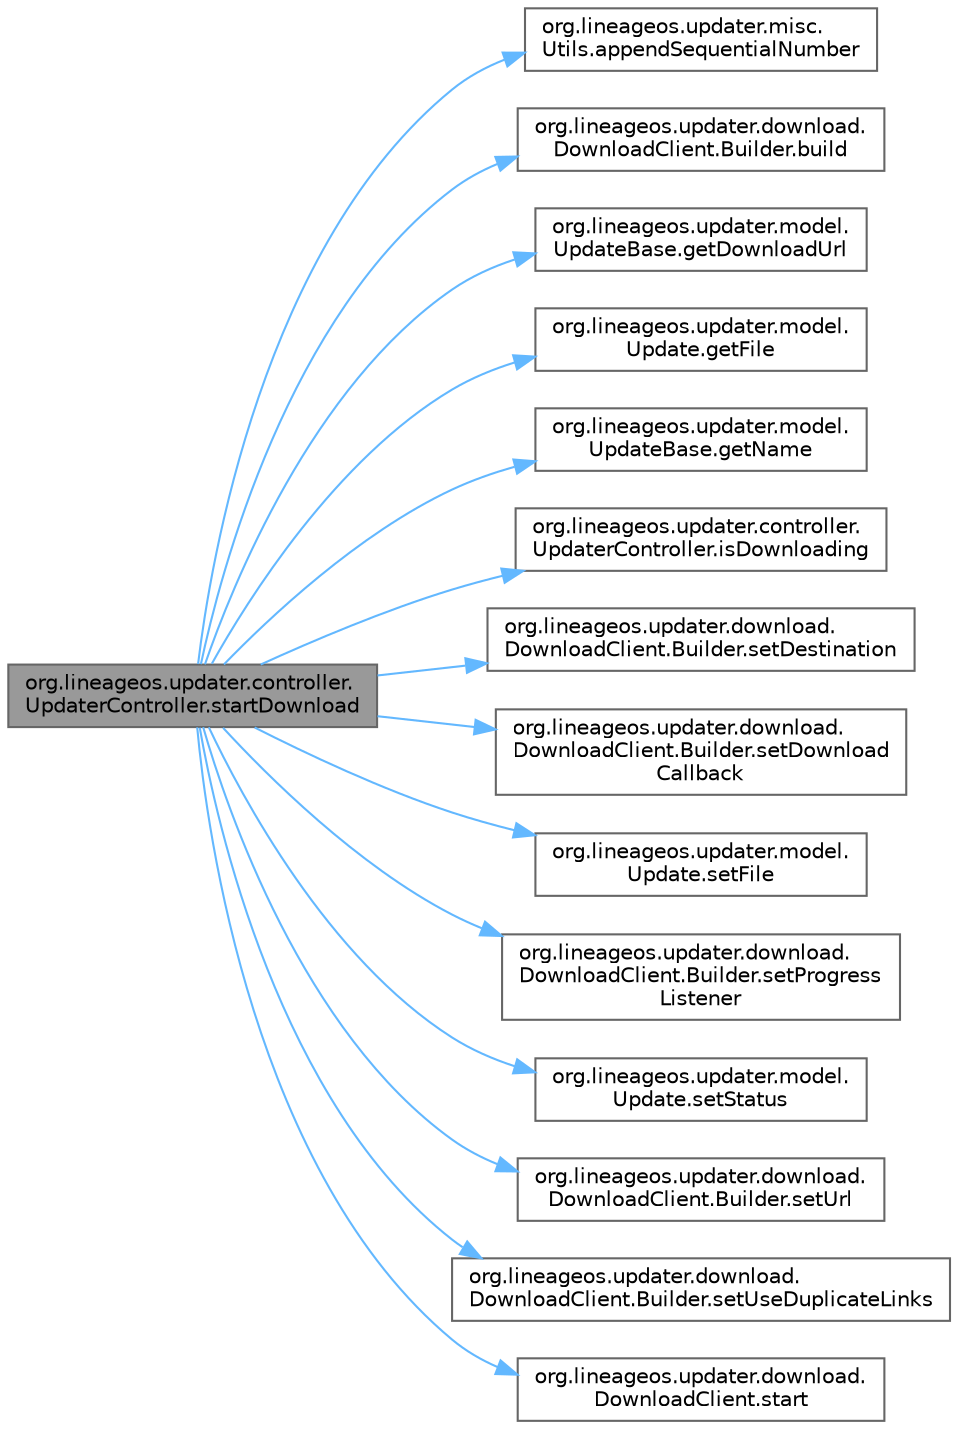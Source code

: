 digraph "org.lineageos.updater.controller.UpdaterController.startDownload"
{
 // LATEX_PDF_SIZE
  bgcolor="transparent";
  edge [fontname=Helvetica,fontsize=10,labelfontname=Helvetica,labelfontsize=10];
  node [fontname=Helvetica,fontsize=10,shape=box,height=0.2,width=0.4];
  rankdir="LR";
  Node1 [label="org.lineageos.updater.controller.\lUpdaterController.startDownload",height=0.2,width=0.4,color="gray40", fillcolor="grey60", style="filled", fontcolor="black",tooltip=" "];
  Node1 -> Node2 [color="steelblue1",style="solid"];
  Node2 [label="org.lineageos.updater.misc.\lUtils.appendSequentialNumber",height=0.2,width=0.4,color="grey40", fillcolor="white", style="filled",URL="$classorg_1_1lineageos_1_1updater_1_1misc_1_1_utils.html#ab84c2c09e2ba2e7b39ee77627695ff8e",tooltip=" "];
  Node1 -> Node3 [color="steelblue1",style="solid"];
  Node3 [label="org.lineageos.updater.download.\lDownloadClient.Builder.build",height=0.2,width=0.4,color="grey40", fillcolor="white", style="filled",URL="$classorg_1_1lineageos_1_1updater_1_1download_1_1_download_client_1_1_builder.html#a886b5124e823347a0cbb735bae71d797",tooltip=" "];
  Node1 -> Node4 [color="steelblue1",style="solid"];
  Node4 [label="org.lineageos.updater.model.\lUpdateBase.getDownloadUrl",height=0.2,width=0.4,color="grey40", fillcolor="white", style="filled",URL="$classorg_1_1lineageos_1_1updater_1_1model_1_1_update_base.html#a78e441788ee6ba7c9380d9576a5aed19",tooltip=" "];
  Node1 -> Node5 [color="steelblue1",style="solid"];
  Node5 [label="org.lineageos.updater.model.\lUpdate.getFile",height=0.2,width=0.4,color="grey40", fillcolor="white", style="filled",URL="$classorg_1_1lineageos_1_1updater_1_1model_1_1_update.html#a80ea64d79379427dcbb5e04b16219905",tooltip=" "];
  Node1 -> Node6 [color="steelblue1",style="solid"];
  Node6 [label="org.lineageos.updater.model.\lUpdateBase.getName",height=0.2,width=0.4,color="grey40", fillcolor="white", style="filled",URL="$classorg_1_1lineageos_1_1updater_1_1model_1_1_update_base.html#af0367a42c0fb21252b522999f8da28fa",tooltip=" "];
  Node1 -> Node7 [color="steelblue1",style="solid"];
  Node7 [label="org.lineageos.updater.controller.\lUpdaterController.isDownloading",height=0.2,width=0.4,color="grey40", fillcolor="white", style="filled",URL="$classorg_1_1lineageos_1_1updater_1_1controller_1_1_updater_controller.html#ae4409ae0e1b0620b8cdfdf6bbdd6f6e8",tooltip=" "];
  Node1 -> Node8 [color="steelblue1",style="solid"];
  Node8 [label="org.lineageos.updater.download.\lDownloadClient.Builder.setDestination",height=0.2,width=0.4,color="grey40", fillcolor="white", style="filled",URL="$classorg_1_1lineageos_1_1updater_1_1download_1_1_download_client_1_1_builder.html#a24fe743d094e710b0a66bf969a26eb99",tooltip=" "];
  Node1 -> Node9 [color="steelblue1",style="solid"];
  Node9 [label="org.lineageos.updater.download.\lDownloadClient.Builder.setDownload\lCallback",height=0.2,width=0.4,color="grey40", fillcolor="white", style="filled",URL="$classorg_1_1lineageos_1_1updater_1_1download_1_1_download_client_1_1_builder.html#a1e0bb0a6df7fbbdf971c216590331837",tooltip=" "];
  Node1 -> Node10 [color="steelblue1",style="solid"];
  Node10 [label="org.lineageos.updater.model.\lUpdate.setFile",height=0.2,width=0.4,color="grey40", fillcolor="white", style="filled",URL="$classorg_1_1lineageos_1_1updater_1_1model_1_1_update.html#a8c096c3ccf3b4895089704727a0bfa35",tooltip=" "];
  Node1 -> Node11 [color="steelblue1",style="solid"];
  Node11 [label="org.lineageos.updater.download.\lDownloadClient.Builder.setProgress\lListener",height=0.2,width=0.4,color="grey40", fillcolor="white", style="filled",URL="$classorg_1_1lineageos_1_1updater_1_1download_1_1_download_client_1_1_builder.html#af74d2fdb024e31fe028431d80772f999",tooltip=" "];
  Node1 -> Node12 [color="steelblue1",style="solid"];
  Node12 [label="org.lineageos.updater.model.\lUpdate.setStatus",height=0.2,width=0.4,color="grey40", fillcolor="white", style="filled",URL="$classorg_1_1lineageos_1_1updater_1_1model_1_1_update.html#acee1a42bc42dbd4ffdb572d2cff3eb69",tooltip=" "];
  Node1 -> Node13 [color="steelblue1",style="solid"];
  Node13 [label="org.lineageos.updater.download.\lDownloadClient.Builder.setUrl",height=0.2,width=0.4,color="grey40", fillcolor="white", style="filled",URL="$classorg_1_1lineageos_1_1updater_1_1download_1_1_download_client_1_1_builder.html#a4a3cca1b1365831ec73de1f6c1697f28",tooltip=" "];
  Node1 -> Node14 [color="steelblue1",style="solid"];
  Node14 [label="org.lineageos.updater.download.\lDownloadClient.Builder.setUseDuplicateLinks",height=0.2,width=0.4,color="grey40", fillcolor="white", style="filled",URL="$classorg_1_1lineageos_1_1updater_1_1download_1_1_download_client_1_1_builder.html#a170fda0e142224e6fd1b7b4da5f45d58",tooltip=" "];
  Node1 -> Node15 [color="steelblue1",style="solid"];
  Node15 [label="org.lineageos.updater.download.\lDownloadClient.start",height=0.2,width=0.4,color="grey40", fillcolor="white", style="filled",URL="$interfaceorg_1_1lineageos_1_1updater_1_1download_1_1_download_client.html#ab99782233f819a10edd62ba6cef4adc0",tooltip=" "];
}
